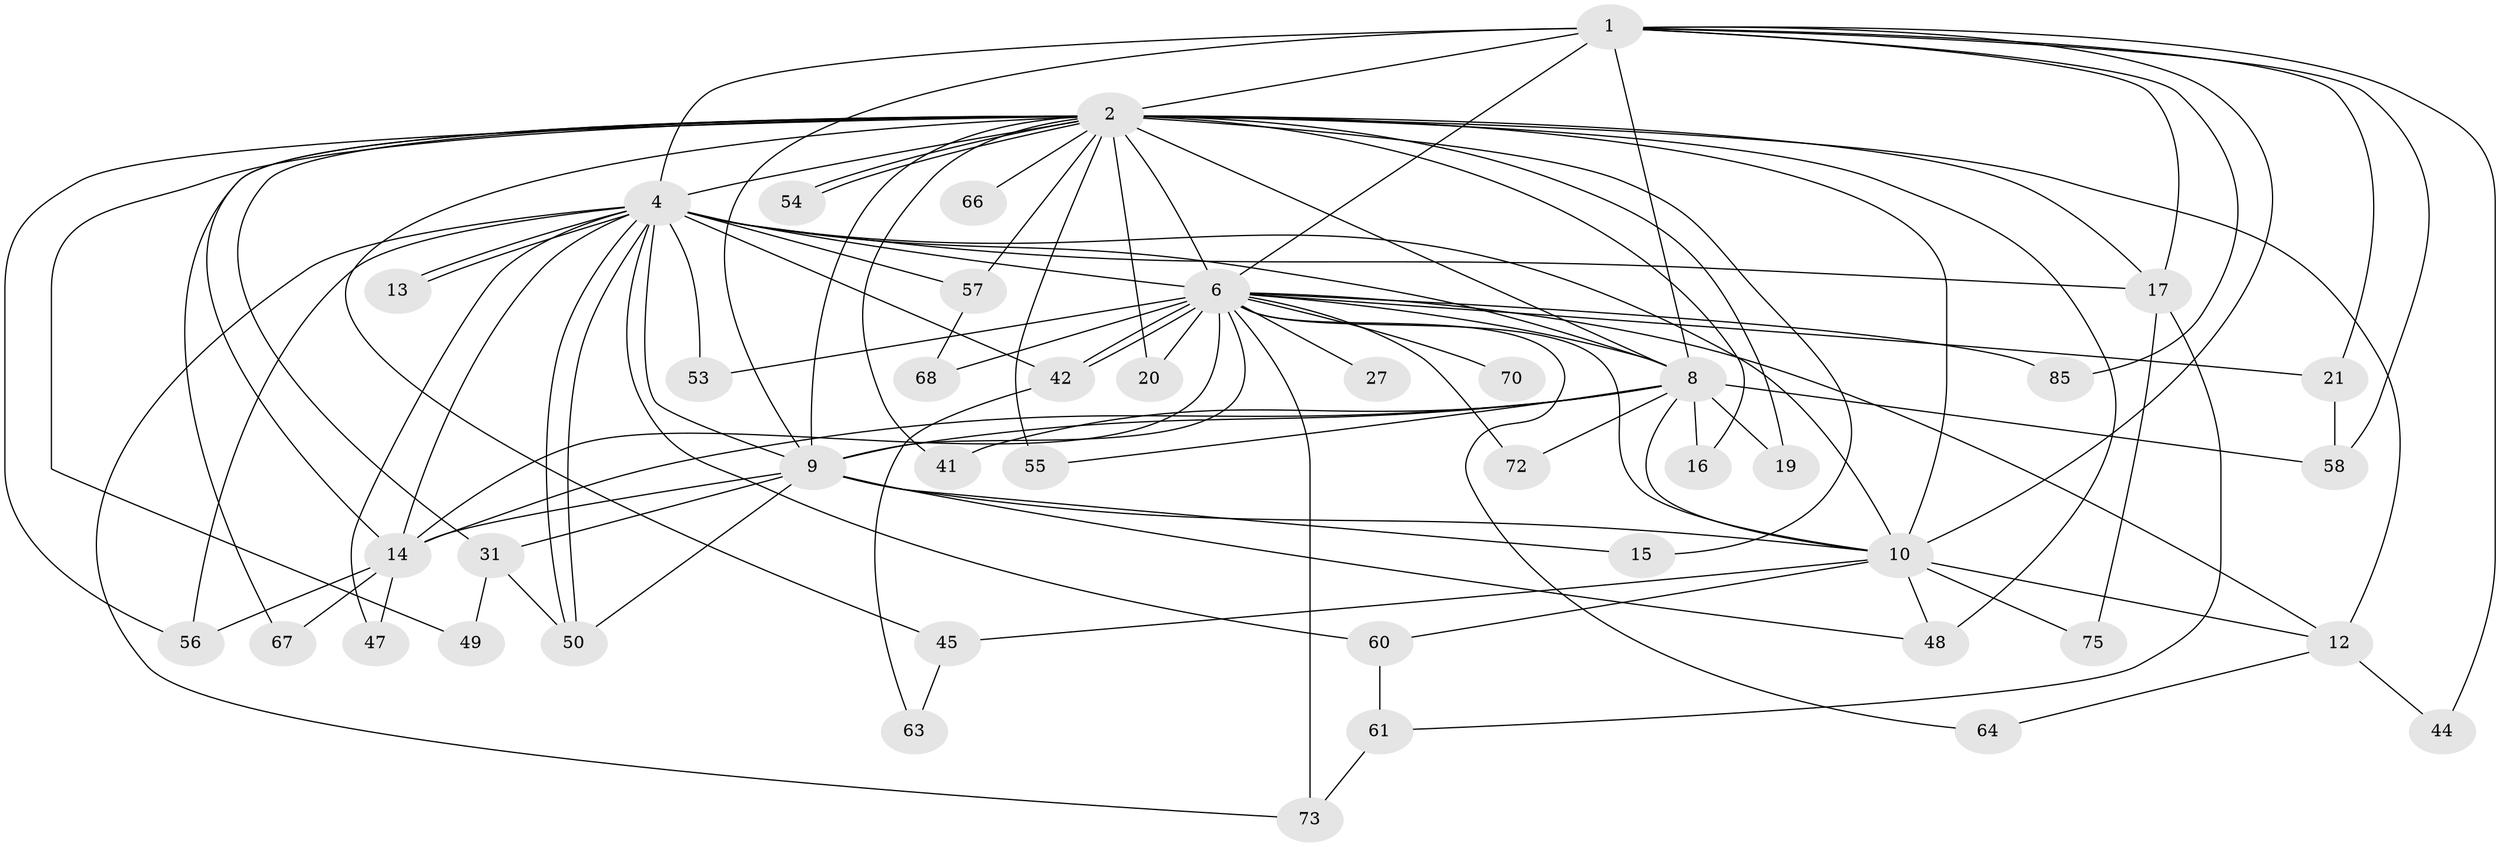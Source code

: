 // original degree distribution, {16: 0.03409090909090909, 19: 0.011363636363636364, 25: 0.011363636363636364, 17: 0.011363636363636364, 27: 0.011363636363636364, 15: 0.022727272727272728, 18: 0.011363636363636364, 8: 0.022727272727272728, 4: 0.13636363636363635, 2: 0.5, 7: 0.011363636363636364, 3: 0.20454545454545456, 5: 0.011363636363636364}
// Generated by graph-tools (version 1.1) at 2025/14/03/09/25 04:14:15]
// undirected, 44 vertices, 104 edges
graph export_dot {
graph [start="1"]
  node [color=gray90,style=filled];
  1 [super="+38"];
  2 [super="+3+87+80+59+62+71+25+5"];
  4 [super="+36+26+11+40+32"];
  6 [super="+22"];
  8 [super="+43"];
  9;
  10 [super="+30+46"];
  12 [super="+18"];
  13;
  14 [super="+23+33+24+29"];
  15;
  16;
  17;
  19;
  20;
  21;
  27;
  31 [super="+79"];
  41;
  42 [super="+88"];
  44;
  45;
  47;
  48 [super="+51+52"];
  49;
  50 [super="+82"];
  53;
  54;
  55 [super="+78"];
  56;
  57;
  58 [super="+77"];
  60;
  61 [super="+76"];
  63;
  64;
  66;
  67;
  68;
  70;
  72;
  73;
  75;
  85;
  1 -- 2 [weight=5];
  1 -- 4 [weight=2];
  1 -- 6;
  1 -- 8;
  1 -- 9;
  1 -- 10;
  1 -- 17;
  1 -- 21;
  1 -- 44;
  1 -- 58;
  1 -- 85;
  2 -- 4 [weight=9];
  2 -- 6 [weight=6];
  2 -- 8 [weight=5];
  2 -- 9 [weight=5];
  2 -- 10 [weight=4];
  2 -- 54;
  2 -- 54;
  2 -- 17;
  2 -- 19 [weight=2];
  2 -- 20;
  2 -- 41;
  2 -- 45;
  2 -- 55 [weight=2];
  2 -- 16 [weight=2];
  2 -- 56;
  2 -- 14 [weight=4];
  2 -- 57;
  2 -- 48 [weight=2];
  2 -- 66 [weight=2];
  2 -- 67;
  2 -- 12 [weight=2];
  2 -- 15;
  2 -- 31;
  2 -- 49;
  4 -- 6 [weight=4];
  4 -- 8;
  4 -- 9;
  4 -- 10;
  4 -- 13;
  4 -- 13;
  4 -- 50;
  4 -- 50;
  4 -- 53;
  4 -- 73;
  4 -- 42;
  4 -- 14 [weight=2];
  4 -- 17;
  4 -- 56;
  4 -- 57;
  4 -- 60;
  4 -- 47;
  6 -- 8;
  6 -- 9 [weight=2];
  6 -- 10 [weight=2];
  6 -- 12;
  6 -- 20;
  6 -- 21;
  6 -- 27 [weight=2];
  6 -- 42;
  6 -- 42;
  6 -- 53;
  6 -- 64;
  6 -- 68;
  6 -- 72;
  6 -- 73;
  6 -- 85;
  6 -- 70;
  6 -- 14 [weight=2];
  8 -- 9;
  8 -- 10 [weight=2];
  8 -- 16;
  8 -- 19;
  8 -- 41;
  8 -- 55;
  8 -- 58;
  8 -- 72;
  8 -- 14;
  9 -- 10;
  9 -- 14;
  9 -- 15;
  9 -- 31;
  9 -- 48;
  9 -- 50;
  10 -- 48;
  10 -- 60;
  10 -- 75;
  10 -- 45;
  10 -- 12;
  12 -- 44;
  12 -- 64;
  14 -- 56;
  14 -- 47;
  14 -- 67;
  17 -- 61;
  17 -- 75;
  21 -- 58;
  31 -- 49;
  31 -- 50;
  42 -- 63;
  45 -- 63;
  57 -- 68;
  60 -- 61;
  61 -- 73;
}
